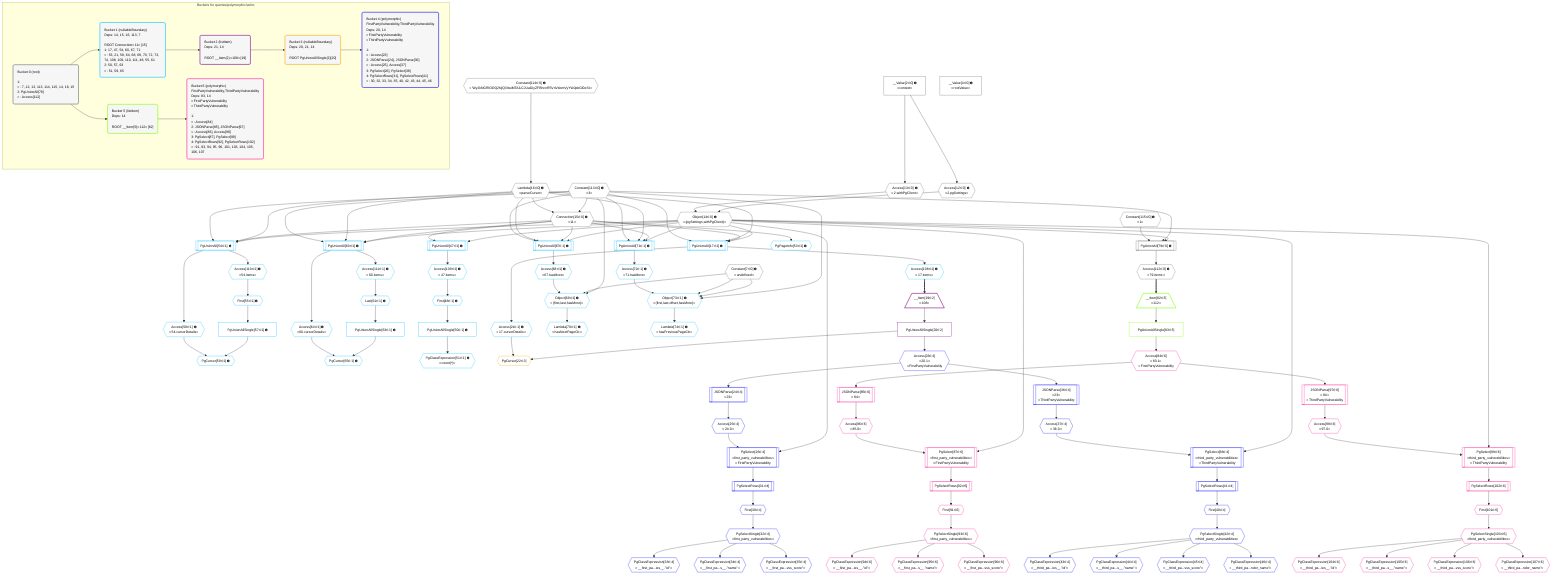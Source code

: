 %%{init: {'themeVariables': { 'fontSize': '12px'}}}%%
graph TD
    classDef path fill:#eee,stroke:#000,color:#000
    classDef plan fill:#fff,stroke-width:1px,color:#000
    classDef itemplan fill:#fff,stroke-width:2px,color:#000
    classDef unbatchedplan fill:#dff,stroke-width:1px,color:#000
    classDef sideeffectplan fill:#fcc,stroke-width:2px,color:#000
    classDef bucket fill:#f6f6f6,color:#000,stroke-width:2px,text-align:left


    %% plan dependencies
    PgUnionAll79[["PgUnionAll[79∈0] ➊"]]:::plan
    Object14{{"Object[14∈0] ➊<br />ᐸ{pgSettings,withPgClient}ᐳ"}}:::plan
    Constant113{{"Constant[113∈0] ➊<br />ᐸ3ᐳ"}}:::plan
    Constant115{{"Constant[115∈0] ➊<br />ᐸ1ᐳ"}}:::plan
    Object14 & Constant113 & Constant115 --> PgUnionAll79
    Access12{{"Access[12∈0] ➊<br />ᐸ2.pgSettingsᐳ"}}:::plan
    Access13{{"Access[13∈0] ➊<br />ᐸ2.withPgClientᐳ"}}:::plan
    Access12 & Access13 --> Object14
    Connection15{{"Connection[15∈0] ➊<br />ᐸ11ᐳ"}}:::plan
    Lambda16{{"Lambda[16∈0] ➊<br />ᐸparseCursorᐳ"}}:::plan
    Constant113 & Lambda16 --> Connection15
    __Value2["__Value[2∈0] ➊<br />ᐸcontextᐳ"]:::plan
    __Value2 --> Access12
    __Value2 --> Access13
    Constant114{{"Constant[114∈0] ➊<br />ᐸ'WyJkNGRlODQ2NjQ3IiwiMTAiLCJUaGlyZFBhcnR5VnVsbmVyYWJpbGl0eSIᐳ"}}:::plan
    Constant114 --> Lambda16
    Access112{{"Access[112∈0] ➊<br />ᐸ79.itemsᐳ"}}:::plan
    PgUnionAll79 --> Access112
    __Value4["__Value[4∈0] ➊<br />ᐸrootValueᐳ"]:::plan
    Constant7{{"Constant[7∈0] ➊<br />ᐸundefinedᐳ"}}:::plan
    PgUnionAll17[["PgUnionAll[17∈1] ➊"]]:::plan
    Object14 & Connection15 & Lambda16 & Constant113 --> PgUnionAll17
    PgUnionAll54[["PgUnionAll[54∈1] ➊"]]:::plan
    Object14 & Connection15 & Lambda16 & Constant113 --> PgUnionAll54
    PgUnionAll60[["PgUnionAll[60∈1] ➊"]]:::plan
    Object14 & Connection15 & Lambda16 & Constant113 --> PgUnionAll60
    PgUnionAll67[["PgUnionAll[67∈1] ➊"]]:::plan
    Object14 & Connection15 & Lambda16 & Constant113 --> PgUnionAll67
    PgUnionAll71[["PgUnionAll[71∈1] ➊"]]:::plan
    Object14 & Connection15 & Lambda16 & Constant113 --> PgUnionAll71
    Object73{{"Object[73∈1] ➊<br />ᐸ{first,last,offset,hasMore}ᐳ"}}:::plan
    Access72{{"Access[72∈1] ➊<br />ᐸ71.hasMoreᐳ"}}:::plan
    Constant113 & Constant7 & Constant7 & Access72 --> Object73
    Object69{{"Object[69∈1] ➊<br />ᐸ{first,last,hasMore}ᐳ"}}:::plan
    Access68{{"Access[68∈1] ➊<br />ᐸ67.hasMoreᐳ"}}:::plan
    Constant113 & Constant7 & Access68 --> Object69
    PgUnionAll47[["PgUnionAll[47∈1] ➊"]]:::plan
    Object14 & Connection15 --> PgUnionAll47
    PgCursor59{{"PgCursor[59∈1] ➊"}}:::plan
    PgUnionAllSingle57["PgUnionAllSingle[57∈1] ➊"]:::plan
    Access58{{"Access[58∈1] ➊<br />ᐸ54.cursorDetailsᐳ"}}:::plan
    PgUnionAllSingle57 & Access58 --> PgCursor59
    PgCursor65{{"PgCursor[65∈1] ➊"}}:::plan
    PgUnionAllSingle63["PgUnionAllSingle[63∈1] ➊"]:::plan
    Access64{{"Access[64∈1] ➊<br />ᐸ60.cursorDetailsᐳ"}}:::plan
    PgUnionAllSingle63 & Access64 --> PgCursor65
    Access21{{"Access[21∈1] ➊<br />ᐸ17.cursorDetailsᐳ"}}:::plan
    PgUnionAll17 --> Access21
    First48{{"First[48∈1] ➊"}}:::plan
    Access109{{"Access[109∈1] ➊<br />ᐸ47.itemsᐳ"}}:::plan
    Access109 --> First48
    PgUnionAllSingle50["PgUnionAllSingle[50∈1] ➊"]:::plan
    First48 --> PgUnionAllSingle50
    PgClassExpression51{{"PgClassExpression[51∈1] ➊<br />ᐸcount(*)ᐳ"}}:::plan
    PgUnionAllSingle50 --> PgClassExpression51
    PgPageInfo53{{"PgPageInfo[53∈1] ➊"}}:::plan
    Connection15 --> PgPageInfo53
    First55{{"First[55∈1] ➊"}}:::plan
    Access110{{"Access[110∈1] ➊<br />ᐸ54.itemsᐳ"}}:::plan
    Access110 --> First55
    First55 --> PgUnionAllSingle57
    PgUnionAll54 --> Access58
    Last61{{"Last[61∈1] ➊"}}:::plan
    Access111{{"Access[111∈1] ➊<br />ᐸ60.itemsᐳ"}}:::plan
    Access111 --> Last61
    Last61 --> PgUnionAllSingle63
    PgUnionAll60 --> Access64
    PgUnionAll67 --> Access68
    Lambda70{{"Lambda[70∈1] ➊<br />ᐸhasNextPageCbᐳ"}}:::plan
    Object69 --> Lambda70
    PgUnionAll71 --> Access72
    Lambda74{{"Lambda[74∈1] ➊<br />ᐸhasPreviousPageCbᐳ"}}:::plan
    Object73 --> Lambda74
    Access108{{"Access[108∈1] ➊<br />ᐸ17.itemsᐳ"}}:::plan
    PgUnionAll17 --> Access108
    PgUnionAll47 --> Access109
    PgUnionAll54 --> Access110
    PgUnionAll60 --> Access111
    __Item19[/"__Item[19∈2]<br />ᐸ108ᐳ"\]:::itemplan
    Access108 ==> __Item19
    PgUnionAllSingle20["PgUnionAllSingle[20∈2]"]:::plan
    __Item19 --> PgUnionAllSingle20
    PgCursor22{{"PgCursor[22∈3]"}}:::plan
    PgUnionAllSingle20 & Access21 --> PgCursor22
    PgSelect26[["PgSelect[26∈4]<br />ᐸfirst_party_vulnerabilitiesᐳ<br />ᐳFirstPartyVulnerability"]]:::plan
    Access25{{"Access[25∈4]<br />ᐸ24.0ᐳ"}}:::plan
    Object14 & Access25 --> PgSelect26
    PgSelect38[["PgSelect[38∈4]<br />ᐸthird_party_vulnerabilitiesᐳ<br />ᐳThirdPartyVulnerability"]]:::plan
    Access37{{"Access[37∈4]<br />ᐸ36.0ᐳ"}}:::plan
    Object14 & Access37 --> PgSelect38
    Access23{{"Access[23∈4]<br />ᐸ20.1ᐳ<br />ᐳFirstPartyVulnerability"}}:::plan
    PgUnionAllSingle20 --> Access23
    JSONParse24[["JSONParse[24∈4]<br />ᐸ23ᐳ"]]:::plan
    Access23 --> JSONParse24
    JSONParse24 --> Access25
    First30{{"First[30∈4]"}}:::plan
    PgSelectRows31[["PgSelectRows[31∈4]"]]:::plan
    PgSelectRows31 --> First30
    PgSelect26 --> PgSelectRows31
    PgSelectSingle32{{"PgSelectSingle[32∈4]<br />ᐸfirst_party_vulnerabilitiesᐳ"}}:::plan
    First30 --> PgSelectSingle32
    PgClassExpression33{{"PgClassExpression[33∈4]<br />ᐸ__first_pa...ies__.”id”ᐳ"}}:::plan
    PgSelectSingle32 --> PgClassExpression33
    PgClassExpression34{{"PgClassExpression[34∈4]<br />ᐸ__first_pa...s__.”name”ᐳ"}}:::plan
    PgSelectSingle32 --> PgClassExpression34
    PgClassExpression35{{"PgClassExpression[35∈4]<br />ᐸ__first_pa...vss_score”ᐳ"}}:::plan
    PgSelectSingle32 --> PgClassExpression35
    JSONParse36[["JSONParse[36∈4]<br />ᐸ23ᐳ<br />ᐳThirdPartyVulnerability"]]:::plan
    Access23 --> JSONParse36
    JSONParse36 --> Access37
    First40{{"First[40∈4]"}}:::plan
    PgSelectRows41[["PgSelectRows[41∈4]"]]:::plan
    PgSelectRows41 --> First40
    PgSelect38 --> PgSelectRows41
    PgSelectSingle42{{"PgSelectSingle[42∈4]<br />ᐸthird_party_vulnerabilitiesᐳ"}}:::plan
    First40 --> PgSelectSingle42
    PgClassExpression43{{"PgClassExpression[43∈4]<br />ᐸ__third_pa...ies__.”id”ᐳ"}}:::plan
    PgSelectSingle42 --> PgClassExpression43
    PgClassExpression44{{"PgClassExpression[44∈4]<br />ᐸ__third_pa...s__.”name”ᐳ"}}:::plan
    PgSelectSingle42 --> PgClassExpression44
    PgClassExpression45{{"PgClassExpression[45∈4]<br />ᐸ__third_pa...vss_score”ᐳ"}}:::plan
    PgSelectSingle42 --> PgClassExpression45
    PgClassExpression46{{"PgClassExpression[46∈4]<br />ᐸ__third_pa...ndor_name”ᐳ"}}:::plan
    PgSelectSingle42 --> PgClassExpression46
    __Item82[/"__Item[82∈5]<br />ᐸ112ᐳ"\]:::itemplan
    Access112 ==> __Item82
    PgUnionAllSingle83["PgUnionAllSingle[83∈5]"]:::plan
    __Item82 --> PgUnionAllSingle83
    PgSelect87[["PgSelect[87∈6]<br />ᐸfirst_party_vulnerabilitiesᐳ<br />ᐳFirstPartyVulnerability"]]:::plan
    Access86{{"Access[86∈6]<br />ᐸ85.0ᐳ"}}:::plan
    Object14 & Access86 --> PgSelect87
    PgSelect99[["PgSelect[99∈6]<br />ᐸthird_party_vulnerabilitiesᐳ<br />ᐳThirdPartyVulnerability"]]:::plan
    Access98{{"Access[98∈6]<br />ᐸ97.0ᐳ"}}:::plan
    Object14 & Access98 --> PgSelect99
    Access84{{"Access[84∈6]<br />ᐸ83.1ᐳ<br />ᐳFirstPartyVulnerability"}}:::plan
    PgUnionAllSingle83 --> Access84
    JSONParse85[["JSONParse[85∈6]<br />ᐸ84ᐳ"]]:::plan
    Access84 --> JSONParse85
    JSONParse85 --> Access86
    First91{{"First[91∈6]"}}:::plan
    PgSelectRows92[["PgSelectRows[92∈6]"]]:::plan
    PgSelectRows92 --> First91
    PgSelect87 --> PgSelectRows92
    PgSelectSingle93{{"PgSelectSingle[93∈6]<br />ᐸfirst_party_vulnerabilitiesᐳ"}}:::plan
    First91 --> PgSelectSingle93
    PgClassExpression94{{"PgClassExpression[94∈6]<br />ᐸ__first_pa...ies__.”id”ᐳ"}}:::plan
    PgSelectSingle93 --> PgClassExpression94
    PgClassExpression95{{"PgClassExpression[95∈6]<br />ᐸ__first_pa...s__.”name”ᐳ"}}:::plan
    PgSelectSingle93 --> PgClassExpression95
    PgClassExpression96{{"PgClassExpression[96∈6]<br />ᐸ__first_pa...vss_score”ᐳ"}}:::plan
    PgSelectSingle93 --> PgClassExpression96
    JSONParse97[["JSONParse[97∈6]<br />ᐸ84ᐳ<br />ᐳThirdPartyVulnerability"]]:::plan
    Access84 --> JSONParse97
    JSONParse97 --> Access98
    First101{{"First[101∈6]"}}:::plan
    PgSelectRows102[["PgSelectRows[102∈6]"]]:::plan
    PgSelectRows102 --> First101
    PgSelect99 --> PgSelectRows102
    PgSelectSingle103{{"PgSelectSingle[103∈6]<br />ᐸthird_party_vulnerabilitiesᐳ"}}:::plan
    First101 --> PgSelectSingle103
    PgClassExpression104{{"PgClassExpression[104∈6]<br />ᐸ__third_pa...ies__.”id”ᐳ"}}:::plan
    PgSelectSingle103 --> PgClassExpression104
    PgClassExpression105{{"PgClassExpression[105∈6]<br />ᐸ__third_pa...s__.”name”ᐳ"}}:::plan
    PgSelectSingle103 --> PgClassExpression105
    PgClassExpression106{{"PgClassExpression[106∈6]<br />ᐸ__third_pa...vss_score”ᐳ"}}:::plan
    PgSelectSingle103 --> PgClassExpression106
    PgClassExpression107{{"PgClassExpression[107∈6]<br />ᐸ__third_pa...ndor_name”ᐳ"}}:::plan
    PgSelectSingle103 --> PgClassExpression107

    %% define steps

    subgraph "Buckets for queries/polymorphic/vulns"
    Bucket0("Bucket 0 (root)<br /><br />1: <br />ᐳ: 7, 12, 13, 113, 114, 115, 14, 16, 15<br />2: PgUnionAll[79]<br />ᐳ: Access[112]"):::bucket
    classDef bucket0 stroke:#696969
    class Bucket0,__Value2,__Value4,Constant7,Access12,Access13,Object14,Connection15,Lambda16,PgUnionAll79,Access112,Constant113,Constant114,Constant115 bucket0
    Bucket1("Bucket 1 (nullableBoundary)<br />Deps: 14, 15, 16, 113, 7<br /><br />ROOT Connectionᐸ11ᐳ[15]<br />1: 17, 47, 54, 60, 67, 71<br />ᐳ: 53, 21, 58, 64, 68, 69, 70, 72, 73, 74, 108, 109, 110, 111, 48, 55, 61<br />2: 50, 57, 63<br />ᐳ: 51, 59, 65"):::bucket
    classDef bucket1 stroke:#00bfff
    class Bucket1,PgUnionAll17,Access21,PgUnionAll47,First48,PgUnionAllSingle50,PgClassExpression51,PgPageInfo53,PgUnionAll54,First55,PgUnionAllSingle57,Access58,PgCursor59,PgUnionAll60,Last61,PgUnionAllSingle63,Access64,PgCursor65,PgUnionAll67,Access68,Object69,Lambda70,PgUnionAll71,Access72,Object73,Lambda74,Access108,Access109,Access110,Access111 bucket1
    Bucket2("Bucket 2 (listItem)<br />Deps: 21, 14<br /><br />ROOT __Item{2}ᐸ108ᐳ[19]"):::bucket
    classDef bucket2 stroke:#7f007f
    class Bucket2,__Item19,PgUnionAllSingle20 bucket2
    Bucket3("Bucket 3 (nullableBoundary)<br />Deps: 20, 21, 14<br /><br />ROOT PgUnionAllSingle{2}[20]"):::bucket
    classDef bucket3 stroke:#ffa500
    class Bucket3,PgCursor22 bucket3
    Bucket4("Bucket 4 (polymorphic)<br />FirstPartyVulnerability,ThirdPartyVulnerability<br />Deps: 20, 14<br />ᐳFirstPartyVulnerability<br />ᐳThirdPartyVulnerability<br /><br />1: <br />ᐳ: Access[23]<br />2: JSONParse[24], JSONParse[36]<br />ᐳ: Access[25], Access[37]<br />3: PgSelect[26], PgSelect[38]<br />4: PgSelectRows[31], PgSelectRows[41]<br />ᐳ: 30, 32, 33, 34, 35, 40, 42, 43, 44, 45, 46"):::bucket
    classDef bucket4 stroke:#0000ff
    class Bucket4,Access23,JSONParse24,Access25,PgSelect26,First30,PgSelectRows31,PgSelectSingle32,PgClassExpression33,PgClassExpression34,PgClassExpression35,JSONParse36,Access37,PgSelect38,First40,PgSelectRows41,PgSelectSingle42,PgClassExpression43,PgClassExpression44,PgClassExpression45,PgClassExpression46 bucket4
    Bucket5("Bucket 5 (listItem)<br />Deps: 14<br /><br />ROOT __Item{5}ᐸ112ᐳ[82]"):::bucket
    classDef bucket5 stroke:#7fff00
    class Bucket5,__Item82,PgUnionAllSingle83 bucket5
    Bucket6("Bucket 6 (polymorphic)<br />FirstPartyVulnerability,ThirdPartyVulnerability<br />Deps: 83, 14<br />ᐳFirstPartyVulnerability<br />ᐳThirdPartyVulnerability<br /><br />1: <br />ᐳ: Access[84]<br />2: JSONParse[85], JSONParse[97]<br />ᐳ: Access[86], Access[98]<br />3: PgSelect[87], PgSelect[99]<br />4: PgSelectRows[92], PgSelectRows[102]<br />ᐳ: 91, 93, 94, 95, 96, 101, 103, 104, 105, 106, 107"):::bucket
    classDef bucket6 stroke:#ff1493
    class Bucket6,Access84,JSONParse85,Access86,PgSelect87,First91,PgSelectRows92,PgSelectSingle93,PgClassExpression94,PgClassExpression95,PgClassExpression96,JSONParse97,Access98,PgSelect99,First101,PgSelectRows102,PgSelectSingle103,PgClassExpression104,PgClassExpression105,PgClassExpression106,PgClassExpression107 bucket6
    Bucket0 --> Bucket1 & Bucket5
    Bucket1 --> Bucket2
    Bucket2 --> Bucket3
    Bucket3 --> Bucket4
    Bucket5 --> Bucket6
    end